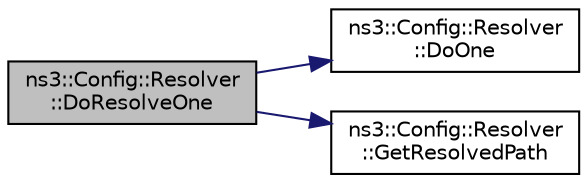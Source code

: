 digraph "ns3::Config::Resolver::DoResolveOne"
{
 // LATEX_PDF_SIZE
  edge [fontname="Helvetica",fontsize="10",labelfontname="Helvetica",labelfontsize="10"];
  node [fontname="Helvetica",fontsize="10",shape=record];
  rankdir="LR";
  Node1 [label="ns3::Config::Resolver\l::DoResolveOne",height=0.2,width=0.4,color="black", fillcolor="grey75", style="filled", fontcolor="black",tooltip="Handle one object found on the path."];
  Node1 -> Node2 [color="midnightblue",fontsize="10",style="solid",fontname="Helvetica"];
  Node2 [label="ns3::Config::Resolver\l::DoOne",height=0.2,width=0.4,color="black", fillcolor="white", style="filled",URL="$classns3_1_1_config_1_1_resolver.html#a73a2cfd54e56c25067eceb3344102b78",tooltip="Handle one found object."];
  Node1 -> Node3 [color="midnightblue",fontsize="10",style="solid",fontname="Helvetica"];
  Node3 [label="ns3::Config::Resolver\l::GetResolvedPath",height=0.2,width=0.4,color="black", fillcolor="white", style="filled",URL="$classns3_1_1_config_1_1_resolver.html#a8a60e3bdecc8a86146523cb6147ae15c",tooltip="Get the current Config path."];
}
